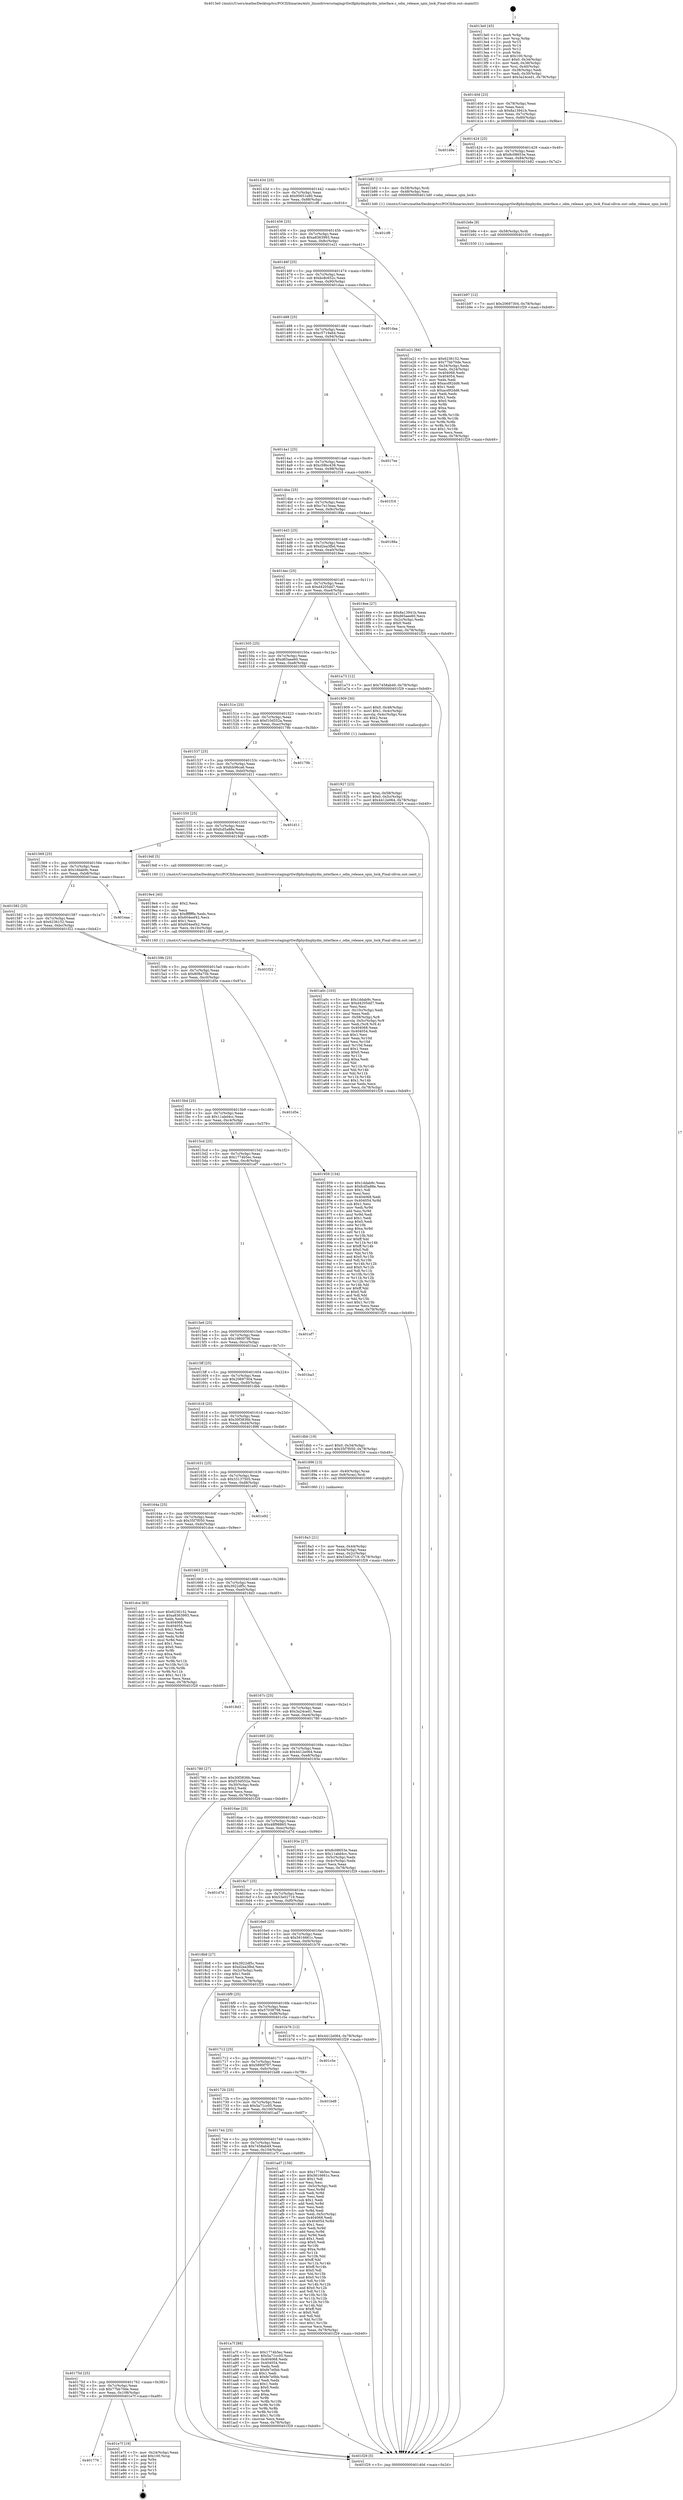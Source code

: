 digraph "0x4013e0" {
  label = "0x4013e0 (/mnt/c/Users/mathe/Desktop/tcc/POCII/binaries/extr_linuxdriversstagingrtlwifiphydmphydm_interface.c_odm_release_spin_lock_Final-ollvm.out::main(0))"
  labelloc = "t"
  node[shape=record]

  Entry [label="",width=0.3,height=0.3,shape=circle,fillcolor=black,style=filled]
  "0x40140d" [label="{
     0x40140d [23]\l
     | [instrs]\l
     &nbsp;&nbsp;0x40140d \<+3\>: mov -0x78(%rbp),%eax\l
     &nbsp;&nbsp;0x401410 \<+2\>: mov %eax,%ecx\l
     &nbsp;&nbsp;0x401412 \<+6\>: sub $0x8a13941b,%ecx\l
     &nbsp;&nbsp;0x401418 \<+3\>: mov %eax,-0x7c(%rbp)\l
     &nbsp;&nbsp;0x40141b \<+3\>: mov %ecx,-0x80(%rbp)\l
     &nbsp;&nbsp;0x40141e \<+6\>: je 0000000000401d9e \<main+0x9be\>\l
  }"]
  "0x401d9e" [label="{
     0x401d9e\l
  }", style=dashed]
  "0x401424" [label="{
     0x401424 [25]\l
     | [instrs]\l
     &nbsp;&nbsp;0x401424 \<+5\>: jmp 0000000000401429 \<main+0x49\>\l
     &nbsp;&nbsp;0x401429 \<+3\>: mov -0x7c(%rbp),%eax\l
     &nbsp;&nbsp;0x40142c \<+5\>: sub $0x8c08653e,%eax\l
     &nbsp;&nbsp;0x401431 \<+6\>: mov %eax,-0x84(%rbp)\l
     &nbsp;&nbsp;0x401437 \<+6\>: je 0000000000401b82 \<main+0x7a2\>\l
  }"]
  Exit [label="",width=0.3,height=0.3,shape=circle,fillcolor=black,style=filled,peripheries=2]
  "0x401b82" [label="{
     0x401b82 [12]\l
     | [instrs]\l
     &nbsp;&nbsp;0x401b82 \<+4\>: mov -0x58(%rbp),%rdi\l
     &nbsp;&nbsp;0x401b86 \<+3\>: mov -0x48(%rbp),%esi\l
     &nbsp;&nbsp;0x401b89 \<+5\>: call 00000000004013d0 \<odm_release_spin_lock\>\l
     | [calls]\l
     &nbsp;&nbsp;0x4013d0 \{1\} (/mnt/c/Users/mathe/Desktop/tcc/POCII/binaries/extr_linuxdriversstagingrtlwifiphydmphydm_interface.c_odm_release_spin_lock_Final-ollvm.out::odm_release_spin_lock)\l
  }"]
  "0x40143d" [label="{
     0x40143d [25]\l
     | [instrs]\l
     &nbsp;&nbsp;0x40143d \<+5\>: jmp 0000000000401442 \<main+0x62\>\l
     &nbsp;&nbsp;0x401442 \<+3\>: mov -0x7c(%rbp),%eax\l
     &nbsp;&nbsp;0x401445 \<+5\>: sub $0x95651e80,%eax\l
     &nbsp;&nbsp;0x40144a \<+6\>: mov %eax,-0x88(%rbp)\l
     &nbsp;&nbsp;0x401450 \<+6\>: je 0000000000401cf6 \<main+0x916\>\l
  }"]
  "0x401776" [label="{
     0x401776\l
  }", style=dashed]
  "0x401cf6" [label="{
     0x401cf6\l
  }", style=dashed]
  "0x401456" [label="{
     0x401456 [25]\l
     | [instrs]\l
     &nbsp;&nbsp;0x401456 \<+5\>: jmp 000000000040145b \<main+0x7b\>\l
     &nbsp;&nbsp;0x40145b \<+3\>: mov -0x7c(%rbp),%eax\l
     &nbsp;&nbsp;0x40145e \<+5\>: sub $0xa8363993,%eax\l
     &nbsp;&nbsp;0x401463 \<+6\>: mov %eax,-0x8c(%rbp)\l
     &nbsp;&nbsp;0x401469 \<+6\>: je 0000000000401e21 \<main+0xa41\>\l
  }"]
  "0x401e7f" [label="{
     0x401e7f [19]\l
     | [instrs]\l
     &nbsp;&nbsp;0x401e7f \<+3\>: mov -0x24(%rbp),%eax\l
     &nbsp;&nbsp;0x401e82 \<+7\>: add $0x100,%rsp\l
     &nbsp;&nbsp;0x401e89 \<+1\>: pop %rbx\l
     &nbsp;&nbsp;0x401e8a \<+2\>: pop %r12\l
     &nbsp;&nbsp;0x401e8c \<+2\>: pop %r14\l
     &nbsp;&nbsp;0x401e8e \<+2\>: pop %r15\l
     &nbsp;&nbsp;0x401e90 \<+1\>: pop %rbp\l
     &nbsp;&nbsp;0x401e91 \<+1\>: ret\l
  }"]
  "0x401e21" [label="{
     0x401e21 [94]\l
     | [instrs]\l
     &nbsp;&nbsp;0x401e21 \<+5\>: mov $0x6236152,%eax\l
     &nbsp;&nbsp;0x401e26 \<+5\>: mov $0x77bb70de,%ecx\l
     &nbsp;&nbsp;0x401e2b \<+3\>: mov -0x34(%rbp),%edx\l
     &nbsp;&nbsp;0x401e2e \<+3\>: mov %edx,-0x24(%rbp)\l
     &nbsp;&nbsp;0x401e31 \<+7\>: mov 0x404068,%edx\l
     &nbsp;&nbsp;0x401e38 \<+7\>: mov 0x404054,%esi\l
     &nbsp;&nbsp;0x401e3f \<+2\>: mov %edx,%edi\l
     &nbsp;&nbsp;0x401e41 \<+6\>: add $0xacd92dd6,%edi\l
     &nbsp;&nbsp;0x401e47 \<+3\>: sub $0x1,%edi\l
     &nbsp;&nbsp;0x401e4a \<+6\>: sub $0xacd92dd6,%edi\l
     &nbsp;&nbsp;0x401e50 \<+3\>: imul %edi,%edx\l
     &nbsp;&nbsp;0x401e53 \<+3\>: and $0x1,%edx\l
     &nbsp;&nbsp;0x401e56 \<+3\>: cmp $0x0,%edx\l
     &nbsp;&nbsp;0x401e59 \<+4\>: sete %r8b\l
     &nbsp;&nbsp;0x401e5d \<+3\>: cmp $0xa,%esi\l
     &nbsp;&nbsp;0x401e60 \<+4\>: setl %r9b\l
     &nbsp;&nbsp;0x401e64 \<+3\>: mov %r8b,%r10b\l
     &nbsp;&nbsp;0x401e67 \<+3\>: and %r9b,%r10b\l
     &nbsp;&nbsp;0x401e6a \<+3\>: xor %r9b,%r8b\l
     &nbsp;&nbsp;0x401e6d \<+3\>: or %r8b,%r10b\l
     &nbsp;&nbsp;0x401e70 \<+4\>: test $0x1,%r10b\l
     &nbsp;&nbsp;0x401e74 \<+3\>: cmovne %ecx,%eax\l
     &nbsp;&nbsp;0x401e77 \<+3\>: mov %eax,-0x78(%rbp)\l
     &nbsp;&nbsp;0x401e7a \<+5\>: jmp 0000000000401f29 \<main+0xb49\>\l
  }"]
  "0x40146f" [label="{
     0x40146f [25]\l
     | [instrs]\l
     &nbsp;&nbsp;0x40146f \<+5\>: jmp 0000000000401474 \<main+0x94\>\l
     &nbsp;&nbsp;0x401474 \<+3\>: mov -0x7c(%rbp),%eax\l
     &nbsp;&nbsp;0x401477 \<+5\>: sub $0xbc8c652c,%eax\l
     &nbsp;&nbsp;0x40147c \<+6\>: mov %eax,-0x90(%rbp)\l
     &nbsp;&nbsp;0x401482 \<+6\>: je 0000000000401daa \<main+0x9ca\>\l
  }"]
  "0x401b97" [label="{
     0x401b97 [12]\l
     | [instrs]\l
     &nbsp;&nbsp;0x401b97 \<+7\>: movl $0x20697304,-0x78(%rbp)\l
     &nbsp;&nbsp;0x401b9e \<+5\>: jmp 0000000000401f29 \<main+0xb49\>\l
  }"]
  "0x401daa" [label="{
     0x401daa\l
  }", style=dashed]
  "0x401488" [label="{
     0x401488 [25]\l
     | [instrs]\l
     &nbsp;&nbsp;0x401488 \<+5\>: jmp 000000000040148d \<main+0xad\>\l
     &nbsp;&nbsp;0x40148d \<+3\>: mov -0x7c(%rbp),%eax\l
     &nbsp;&nbsp;0x401490 \<+5\>: sub $0xc5719a64,%eax\l
     &nbsp;&nbsp;0x401495 \<+6\>: mov %eax,-0x94(%rbp)\l
     &nbsp;&nbsp;0x40149b \<+6\>: je 00000000004017ee \<main+0x40e\>\l
  }"]
  "0x401b8e" [label="{
     0x401b8e [9]\l
     | [instrs]\l
     &nbsp;&nbsp;0x401b8e \<+4\>: mov -0x58(%rbp),%rdi\l
     &nbsp;&nbsp;0x401b92 \<+5\>: call 0000000000401030 \<free@plt\>\l
     | [calls]\l
     &nbsp;&nbsp;0x401030 \{1\} (unknown)\l
  }"]
  "0x4017ee" [label="{
     0x4017ee\l
  }", style=dashed]
  "0x4014a1" [label="{
     0x4014a1 [25]\l
     | [instrs]\l
     &nbsp;&nbsp;0x4014a1 \<+5\>: jmp 00000000004014a6 \<main+0xc6\>\l
     &nbsp;&nbsp;0x4014a6 \<+3\>: mov -0x7c(%rbp),%eax\l
     &nbsp;&nbsp;0x4014a9 \<+5\>: sub $0xc58bc438,%eax\l
     &nbsp;&nbsp;0x4014ae \<+6\>: mov %eax,-0x98(%rbp)\l
     &nbsp;&nbsp;0x4014b4 \<+6\>: je 0000000000401f16 \<main+0xb36\>\l
  }"]
  "0x40175d" [label="{
     0x40175d [25]\l
     | [instrs]\l
     &nbsp;&nbsp;0x40175d \<+5\>: jmp 0000000000401762 \<main+0x382\>\l
     &nbsp;&nbsp;0x401762 \<+3\>: mov -0x7c(%rbp),%eax\l
     &nbsp;&nbsp;0x401765 \<+5\>: sub $0x77bb70de,%eax\l
     &nbsp;&nbsp;0x40176a \<+6\>: mov %eax,-0x108(%rbp)\l
     &nbsp;&nbsp;0x401770 \<+6\>: je 0000000000401e7f \<main+0xa9f\>\l
  }"]
  "0x401f16" [label="{
     0x401f16\l
  }", style=dashed]
  "0x4014ba" [label="{
     0x4014ba [25]\l
     | [instrs]\l
     &nbsp;&nbsp;0x4014ba \<+5\>: jmp 00000000004014bf \<main+0xdf\>\l
     &nbsp;&nbsp;0x4014bf \<+3\>: mov -0x7c(%rbp),%eax\l
     &nbsp;&nbsp;0x4014c2 \<+5\>: sub $0xc7e15eaa,%eax\l
     &nbsp;&nbsp;0x4014c7 \<+6\>: mov %eax,-0x9c(%rbp)\l
     &nbsp;&nbsp;0x4014cd \<+6\>: je 000000000040188a \<main+0x4aa\>\l
  }"]
  "0x401a7f" [label="{
     0x401a7f [88]\l
     | [instrs]\l
     &nbsp;&nbsp;0x401a7f \<+5\>: mov $0x1774b5ec,%eax\l
     &nbsp;&nbsp;0x401a84 \<+5\>: mov $0x5a71cc05,%ecx\l
     &nbsp;&nbsp;0x401a89 \<+7\>: mov 0x404068,%edx\l
     &nbsp;&nbsp;0x401a90 \<+7\>: mov 0x404054,%esi\l
     &nbsp;&nbsp;0x401a97 \<+2\>: mov %edx,%edi\l
     &nbsp;&nbsp;0x401a99 \<+6\>: add $0xfe7e0bb,%edi\l
     &nbsp;&nbsp;0x401a9f \<+3\>: sub $0x1,%edi\l
     &nbsp;&nbsp;0x401aa2 \<+6\>: sub $0xfe7e0bb,%edi\l
     &nbsp;&nbsp;0x401aa8 \<+3\>: imul %edi,%edx\l
     &nbsp;&nbsp;0x401aab \<+3\>: and $0x1,%edx\l
     &nbsp;&nbsp;0x401aae \<+3\>: cmp $0x0,%edx\l
     &nbsp;&nbsp;0x401ab1 \<+4\>: sete %r8b\l
     &nbsp;&nbsp;0x401ab5 \<+3\>: cmp $0xa,%esi\l
     &nbsp;&nbsp;0x401ab8 \<+4\>: setl %r9b\l
     &nbsp;&nbsp;0x401abc \<+3\>: mov %r8b,%r10b\l
     &nbsp;&nbsp;0x401abf \<+3\>: and %r9b,%r10b\l
     &nbsp;&nbsp;0x401ac2 \<+3\>: xor %r9b,%r8b\l
     &nbsp;&nbsp;0x401ac5 \<+3\>: or %r8b,%r10b\l
     &nbsp;&nbsp;0x401ac8 \<+4\>: test $0x1,%r10b\l
     &nbsp;&nbsp;0x401acc \<+3\>: cmovne %ecx,%eax\l
     &nbsp;&nbsp;0x401acf \<+3\>: mov %eax,-0x78(%rbp)\l
     &nbsp;&nbsp;0x401ad2 \<+5\>: jmp 0000000000401f29 \<main+0xb49\>\l
  }"]
  "0x40188a" [label="{
     0x40188a\l
  }", style=dashed]
  "0x4014d3" [label="{
     0x4014d3 [25]\l
     | [instrs]\l
     &nbsp;&nbsp;0x4014d3 \<+5\>: jmp 00000000004014d8 \<main+0xf8\>\l
     &nbsp;&nbsp;0x4014d8 \<+3\>: mov -0x7c(%rbp),%eax\l
     &nbsp;&nbsp;0x4014db \<+5\>: sub $0xd2ea3fbd,%eax\l
     &nbsp;&nbsp;0x4014e0 \<+6\>: mov %eax,-0xa0(%rbp)\l
     &nbsp;&nbsp;0x4014e6 \<+6\>: je 00000000004018ee \<main+0x50e\>\l
  }"]
  "0x401744" [label="{
     0x401744 [25]\l
     | [instrs]\l
     &nbsp;&nbsp;0x401744 \<+5\>: jmp 0000000000401749 \<main+0x369\>\l
     &nbsp;&nbsp;0x401749 \<+3\>: mov -0x7c(%rbp),%eax\l
     &nbsp;&nbsp;0x40174c \<+5\>: sub $0x7458ab49,%eax\l
     &nbsp;&nbsp;0x401751 \<+6\>: mov %eax,-0x104(%rbp)\l
     &nbsp;&nbsp;0x401757 \<+6\>: je 0000000000401a7f \<main+0x69f\>\l
  }"]
  "0x4018ee" [label="{
     0x4018ee [27]\l
     | [instrs]\l
     &nbsp;&nbsp;0x4018ee \<+5\>: mov $0x8a13941b,%eax\l
     &nbsp;&nbsp;0x4018f3 \<+5\>: mov $0xd65aee60,%ecx\l
     &nbsp;&nbsp;0x4018f8 \<+3\>: mov -0x2c(%rbp),%edx\l
     &nbsp;&nbsp;0x4018fb \<+3\>: cmp $0x0,%edx\l
     &nbsp;&nbsp;0x4018fe \<+3\>: cmove %ecx,%eax\l
     &nbsp;&nbsp;0x401901 \<+3\>: mov %eax,-0x78(%rbp)\l
     &nbsp;&nbsp;0x401904 \<+5\>: jmp 0000000000401f29 \<main+0xb49\>\l
  }"]
  "0x4014ec" [label="{
     0x4014ec [25]\l
     | [instrs]\l
     &nbsp;&nbsp;0x4014ec \<+5\>: jmp 00000000004014f1 \<main+0x111\>\l
     &nbsp;&nbsp;0x4014f1 \<+3\>: mov -0x7c(%rbp),%eax\l
     &nbsp;&nbsp;0x4014f4 \<+5\>: sub $0xd4205dd7,%eax\l
     &nbsp;&nbsp;0x4014f9 \<+6\>: mov %eax,-0xa4(%rbp)\l
     &nbsp;&nbsp;0x4014ff \<+6\>: je 0000000000401a73 \<main+0x693\>\l
  }"]
  "0x401ad7" [label="{
     0x401ad7 [159]\l
     | [instrs]\l
     &nbsp;&nbsp;0x401ad7 \<+5\>: mov $0x1774b5ec,%eax\l
     &nbsp;&nbsp;0x401adc \<+5\>: mov $0x5616661c,%ecx\l
     &nbsp;&nbsp;0x401ae1 \<+2\>: mov $0x1,%dl\l
     &nbsp;&nbsp;0x401ae3 \<+2\>: xor %esi,%esi\l
     &nbsp;&nbsp;0x401ae5 \<+3\>: mov -0x5c(%rbp),%edi\l
     &nbsp;&nbsp;0x401ae8 \<+3\>: mov %esi,%r8d\l
     &nbsp;&nbsp;0x401aeb \<+3\>: sub %edi,%r8d\l
     &nbsp;&nbsp;0x401aee \<+2\>: mov %esi,%edi\l
     &nbsp;&nbsp;0x401af0 \<+3\>: sub $0x1,%edi\l
     &nbsp;&nbsp;0x401af3 \<+3\>: add %edi,%r8d\l
     &nbsp;&nbsp;0x401af6 \<+2\>: mov %esi,%edi\l
     &nbsp;&nbsp;0x401af8 \<+3\>: sub %r8d,%edi\l
     &nbsp;&nbsp;0x401afb \<+3\>: mov %edi,-0x5c(%rbp)\l
     &nbsp;&nbsp;0x401afe \<+7\>: mov 0x404068,%edi\l
     &nbsp;&nbsp;0x401b05 \<+8\>: mov 0x404054,%r8d\l
     &nbsp;&nbsp;0x401b0d \<+3\>: sub $0x1,%esi\l
     &nbsp;&nbsp;0x401b10 \<+3\>: mov %edi,%r9d\l
     &nbsp;&nbsp;0x401b13 \<+3\>: add %esi,%r9d\l
     &nbsp;&nbsp;0x401b16 \<+4\>: imul %r9d,%edi\l
     &nbsp;&nbsp;0x401b1a \<+3\>: and $0x1,%edi\l
     &nbsp;&nbsp;0x401b1d \<+3\>: cmp $0x0,%edi\l
     &nbsp;&nbsp;0x401b20 \<+4\>: sete %r10b\l
     &nbsp;&nbsp;0x401b24 \<+4\>: cmp $0xa,%r8d\l
     &nbsp;&nbsp;0x401b28 \<+4\>: setl %r11b\l
     &nbsp;&nbsp;0x401b2c \<+3\>: mov %r10b,%bl\l
     &nbsp;&nbsp;0x401b2f \<+3\>: xor $0xff,%bl\l
     &nbsp;&nbsp;0x401b32 \<+3\>: mov %r11b,%r14b\l
     &nbsp;&nbsp;0x401b35 \<+4\>: xor $0xff,%r14b\l
     &nbsp;&nbsp;0x401b39 \<+3\>: xor $0x0,%dl\l
     &nbsp;&nbsp;0x401b3c \<+3\>: mov %bl,%r15b\l
     &nbsp;&nbsp;0x401b3f \<+4\>: and $0x0,%r15b\l
     &nbsp;&nbsp;0x401b43 \<+3\>: and %dl,%r10b\l
     &nbsp;&nbsp;0x401b46 \<+3\>: mov %r14b,%r12b\l
     &nbsp;&nbsp;0x401b49 \<+4\>: and $0x0,%r12b\l
     &nbsp;&nbsp;0x401b4d \<+3\>: and %dl,%r11b\l
     &nbsp;&nbsp;0x401b50 \<+3\>: or %r10b,%r15b\l
     &nbsp;&nbsp;0x401b53 \<+3\>: or %r11b,%r12b\l
     &nbsp;&nbsp;0x401b56 \<+3\>: xor %r12b,%r15b\l
     &nbsp;&nbsp;0x401b59 \<+3\>: or %r14b,%bl\l
     &nbsp;&nbsp;0x401b5c \<+3\>: xor $0xff,%bl\l
     &nbsp;&nbsp;0x401b5f \<+3\>: or $0x0,%dl\l
     &nbsp;&nbsp;0x401b62 \<+2\>: and %dl,%bl\l
     &nbsp;&nbsp;0x401b64 \<+3\>: or %bl,%r15b\l
     &nbsp;&nbsp;0x401b67 \<+4\>: test $0x1,%r15b\l
     &nbsp;&nbsp;0x401b6b \<+3\>: cmovne %ecx,%eax\l
     &nbsp;&nbsp;0x401b6e \<+3\>: mov %eax,-0x78(%rbp)\l
     &nbsp;&nbsp;0x401b71 \<+5\>: jmp 0000000000401f29 \<main+0xb49\>\l
  }"]
  "0x401a73" [label="{
     0x401a73 [12]\l
     | [instrs]\l
     &nbsp;&nbsp;0x401a73 \<+7\>: movl $0x7458ab49,-0x78(%rbp)\l
     &nbsp;&nbsp;0x401a7a \<+5\>: jmp 0000000000401f29 \<main+0xb49\>\l
  }"]
  "0x401505" [label="{
     0x401505 [25]\l
     | [instrs]\l
     &nbsp;&nbsp;0x401505 \<+5\>: jmp 000000000040150a \<main+0x12a\>\l
     &nbsp;&nbsp;0x40150a \<+3\>: mov -0x7c(%rbp),%eax\l
     &nbsp;&nbsp;0x40150d \<+5\>: sub $0xd65aee60,%eax\l
     &nbsp;&nbsp;0x401512 \<+6\>: mov %eax,-0xa8(%rbp)\l
     &nbsp;&nbsp;0x401518 \<+6\>: je 0000000000401909 \<main+0x529\>\l
  }"]
  "0x40172b" [label="{
     0x40172b [25]\l
     | [instrs]\l
     &nbsp;&nbsp;0x40172b \<+5\>: jmp 0000000000401730 \<main+0x350\>\l
     &nbsp;&nbsp;0x401730 \<+3\>: mov -0x7c(%rbp),%eax\l
     &nbsp;&nbsp;0x401733 \<+5\>: sub $0x5a71cc05,%eax\l
     &nbsp;&nbsp;0x401738 \<+6\>: mov %eax,-0x100(%rbp)\l
     &nbsp;&nbsp;0x40173e \<+6\>: je 0000000000401ad7 \<main+0x6f7\>\l
  }"]
  "0x401909" [label="{
     0x401909 [30]\l
     | [instrs]\l
     &nbsp;&nbsp;0x401909 \<+7\>: movl $0x0,-0x48(%rbp)\l
     &nbsp;&nbsp;0x401910 \<+7\>: movl $0x1,-0x4c(%rbp)\l
     &nbsp;&nbsp;0x401917 \<+4\>: movslq -0x4c(%rbp),%rax\l
     &nbsp;&nbsp;0x40191b \<+4\>: shl $0x2,%rax\l
     &nbsp;&nbsp;0x40191f \<+3\>: mov %rax,%rdi\l
     &nbsp;&nbsp;0x401922 \<+5\>: call 0000000000401050 \<malloc@plt\>\l
     | [calls]\l
     &nbsp;&nbsp;0x401050 \{1\} (unknown)\l
  }"]
  "0x40151e" [label="{
     0x40151e [25]\l
     | [instrs]\l
     &nbsp;&nbsp;0x40151e \<+5\>: jmp 0000000000401523 \<main+0x143\>\l
     &nbsp;&nbsp;0x401523 \<+3\>: mov -0x7c(%rbp),%eax\l
     &nbsp;&nbsp;0x401526 \<+5\>: sub $0xf10d552a,%eax\l
     &nbsp;&nbsp;0x40152b \<+6\>: mov %eax,-0xac(%rbp)\l
     &nbsp;&nbsp;0x401531 \<+6\>: je 000000000040179b \<main+0x3bb\>\l
  }"]
  "0x401bd8" [label="{
     0x401bd8\l
  }", style=dashed]
  "0x40179b" [label="{
     0x40179b\l
  }", style=dashed]
  "0x401537" [label="{
     0x401537 [25]\l
     | [instrs]\l
     &nbsp;&nbsp;0x401537 \<+5\>: jmp 000000000040153c \<main+0x15c\>\l
     &nbsp;&nbsp;0x40153c \<+3\>: mov -0x7c(%rbp),%eax\l
     &nbsp;&nbsp;0x40153f \<+5\>: sub $0xfcb96ca6,%eax\l
     &nbsp;&nbsp;0x401544 \<+6\>: mov %eax,-0xb0(%rbp)\l
     &nbsp;&nbsp;0x40154a \<+6\>: je 0000000000401d11 \<main+0x931\>\l
  }"]
  "0x401712" [label="{
     0x401712 [25]\l
     | [instrs]\l
     &nbsp;&nbsp;0x401712 \<+5\>: jmp 0000000000401717 \<main+0x337\>\l
     &nbsp;&nbsp;0x401717 \<+3\>: mov -0x7c(%rbp),%eax\l
     &nbsp;&nbsp;0x40171a \<+5\>: sub $0x5890f797,%eax\l
     &nbsp;&nbsp;0x40171f \<+6\>: mov %eax,-0xfc(%rbp)\l
     &nbsp;&nbsp;0x401725 \<+6\>: je 0000000000401bd8 \<main+0x7f8\>\l
  }"]
  "0x401d11" [label="{
     0x401d11\l
  }", style=dashed]
  "0x401550" [label="{
     0x401550 [25]\l
     | [instrs]\l
     &nbsp;&nbsp;0x401550 \<+5\>: jmp 0000000000401555 \<main+0x175\>\l
     &nbsp;&nbsp;0x401555 \<+3\>: mov -0x7c(%rbp),%eax\l
     &nbsp;&nbsp;0x401558 \<+5\>: sub $0xfcd5a88e,%eax\l
     &nbsp;&nbsp;0x40155d \<+6\>: mov %eax,-0xb4(%rbp)\l
     &nbsp;&nbsp;0x401563 \<+6\>: je 00000000004019df \<main+0x5ff\>\l
  }"]
  "0x401c5e" [label="{
     0x401c5e\l
  }", style=dashed]
  "0x4019df" [label="{
     0x4019df [5]\l
     | [instrs]\l
     &nbsp;&nbsp;0x4019df \<+5\>: call 0000000000401160 \<next_i\>\l
     | [calls]\l
     &nbsp;&nbsp;0x401160 \{1\} (/mnt/c/Users/mathe/Desktop/tcc/POCII/binaries/extr_linuxdriversstagingrtlwifiphydmphydm_interface.c_odm_release_spin_lock_Final-ollvm.out::next_i)\l
  }"]
  "0x401569" [label="{
     0x401569 [25]\l
     | [instrs]\l
     &nbsp;&nbsp;0x401569 \<+5\>: jmp 000000000040156e \<main+0x18e\>\l
     &nbsp;&nbsp;0x40156e \<+3\>: mov -0x7c(%rbp),%eax\l
     &nbsp;&nbsp;0x401571 \<+5\>: sub $0x1ddab9c,%eax\l
     &nbsp;&nbsp;0x401576 \<+6\>: mov %eax,-0xb8(%rbp)\l
     &nbsp;&nbsp;0x40157c \<+6\>: je 0000000000401eaa \<main+0xaca\>\l
  }"]
  "0x4016f9" [label="{
     0x4016f9 [25]\l
     | [instrs]\l
     &nbsp;&nbsp;0x4016f9 \<+5\>: jmp 00000000004016fe \<main+0x31e\>\l
     &nbsp;&nbsp;0x4016fe \<+3\>: mov -0x7c(%rbp),%eax\l
     &nbsp;&nbsp;0x401701 \<+5\>: sub $0x57038798,%eax\l
     &nbsp;&nbsp;0x401706 \<+6\>: mov %eax,-0xf8(%rbp)\l
     &nbsp;&nbsp;0x40170c \<+6\>: je 0000000000401c5e \<main+0x87e\>\l
  }"]
  "0x401eaa" [label="{
     0x401eaa\l
  }", style=dashed]
  "0x401582" [label="{
     0x401582 [25]\l
     | [instrs]\l
     &nbsp;&nbsp;0x401582 \<+5\>: jmp 0000000000401587 \<main+0x1a7\>\l
     &nbsp;&nbsp;0x401587 \<+3\>: mov -0x7c(%rbp),%eax\l
     &nbsp;&nbsp;0x40158a \<+5\>: sub $0x6236152,%eax\l
     &nbsp;&nbsp;0x40158f \<+6\>: mov %eax,-0xbc(%rbp)\l
     &nbsp;&nbsp;0x401595 \<+6\>: je 0000000000401f22 \<main+0xb42\>\l
  }"]
  "0x401b76" [label="{
     0x401b76 [12]\l
     | [instrs]\l
     &nbsp;&nbsp;0x401b76 \<+7\>: movl $0x4412e064,-0x78(%rbp)\l
     &nbsp;&nbsp;0x401b7d \<+5\>: jmp 0000000000401f29 \<main+0xb49\>\l
  }"]
  "0x401f22" [label="{
     0x401f22\l
  }", style=dashed]
  "0x40159b" [label="{
     0x40159b [25]\l
     | [instrs]\l
     &nbsp;&nbsp;0x40159b \<+5\>: jmp 00000000004015a0 \<main+0x1c0\>\l
     &nbsp;&nbsp;0x4015a0 \<+3\>: mov -0x7c(%rbp),%eax\l
     &nbsp;&nbsp;0x4015a3 \<+5\>: sub $0x808a75b,%eax\l
     &nbsp;&nbsp;0x4015a8 \<+6\>: mov %eax,-0xc0(%rbp)\l
     &nbsp;&nbsp;0x4015ae \<+6\>: je 0000000000401d5e \<main+0x97e\>\l
  }"]
  "0x401a0c" [label="{
     0x401a0c [103]\l
     | [instrs]\l
     &nbsp;&nbsp;0x401a0c \<+5\>: mov $0x1ddab9c,%ecx\l
     &nbsp;&nbsp;0x401a11 \<+5\>: mov $0xd4205dd7,%edx\l
     &nbsp;&nbsp;0x401a16 \<+2\>: xor %esi,%esi\l
     &nbsp;&nbsp;0x401a18 \<+6\>: mov -0x10c(%rbp),%edi\l
     &nbsp;&nbsp;0x401a1e \<+3\>: imul %eax,%edi\l
     &nbsp;&nbsp;0x401a21 \<+4\>: mov -0x58(%rbp),%r8\l
     &nbsp;&nbsp;0x401a25 \<+4\>: movslq -0x5c(%rbp),%r9\l
     &nbsp;&nbsp;0x401a29 \<+4\>: mov %edi,(%r8,%r9,4)\l
     &nbsp;&nbsp;0x401a2d \<+7\>: mov 0x404068,%eax\l
     &nbsp;&nbsp;0x401a34 \<+7\>: mov 0x404054,%edi\l
     &nbsp;&nbsp;0x401a3b \<+3\>: sub $0x1,%esi\l
     &nbsp;&nbsp;0x401a3e \<+3\>: mov %eax,%r10d\l
     &nbsp;&nbsp;0x401a41 \<+3\>: add %esi,%r10d\l
     &nbsp;&nbsp;0x401a44 \<+4\>: imul %r10d,%eax\l
     &nbsp;&nbsp;0x401a48 \<+3\>: and $0x1,%eax\l
     &nbsp;&nbsp;0x401a4b \<+3\>: cmp $0x0,%eax\l
     &nbsp;&nbsp;0x401a4e \<+4\>: sete %r11b\l
     &nbsp;&nbsp;0x401a52 \<+3\>: cmp $0xa,%edi\l
     &nbsp;&nbsp;0x401a55 \<+3\>: setl %bl\l
     &nbsp;&nbsp;0x401a58 \<+3\>: mov %r11b,%r14b\l
     &nbsp;&nbsp;0x401a5b \<+3\>: and %bl,%r14b\l
     &nbsp;&nbsp;0x401a5e \<+3\>: xor %bl,%r11b\l
     &nbsp;&nbsp;0x401a61 \<+3\>: or %r11b,%r14b\l
     &nbsp;&nbsp;0x401a64 \<+4\>: test $0x1,%r14b\l
     &nbsp;&nbsp;0x401a68 \<+3\>: cmovne %edx,%ecx\l
     &nbsp;&nbsp;0x401a6b \<+3\>: mov %ecx,-0x78(%rbp)\l
     &nbsp;&nbsp;0x401a6e \<+5\>: jmp 0000000000401f29 \<main+0xb49\>\l
  }"]
  "0x401d5e" [label="{
     0x401d5e\l
  }", style=dashed]
  "0x4015b4" [label="{
     0x4015b4 [25]\l
     | [instrs]\l
     &nbsp;&nbsp;0x4015b4 \<+5\>: jmp 00000000004015b9 \<main+0x1d9\>\l
     &nbsp;&nbsp;0x4015b9 \<+3\>: mov -0x7c(%rbp),%eax\l
     &nbsp;&nbsp;0x4015bc \<+5\>: sub $0x11abd4cc,%eax\l
     &nbsp;&nbsp;0x4015c1 \<+6\>: mov %eax,-0xc4(%rbp)\l
     &nbsp;&nbsp;0x4015c7 \<+6\>: je 0000000000401959 \<main+0x579\>\l
  }"]
  "0x4019e4" [label="{
     0x4019e4 [40]\l
     | [instrs]\l
     &nbsp;&nbsp;0x4019e4 \<+5\>: mov $0x2,%ecx\l
     &nbsp;&nbsp;0x4019e9 \<+1\>: cltd\l
     &nbsp;&nbsp;0x4019ea \<+2\>: idiv %ecx\l
     &nbsp;&nbsp;0x4019ec \<+6\>: imul $0xfffffffe,%edx,%ecx\l
     &nbsp;&nbsp;0x4019f2 \<+6\>: sub $0x604eef42,%ecx\l
     &nbsp;&nbsp;0x4019f8 \<+3\>: add $0x1,%ecx\l
     &nbsp;&nbsp;0x4019fb \<+6\>: add $0x604eef42,%ecx\l
     &nbsp;&nbsp;0x401a01 \<+6\>: mov %ecx,-0x10c(%rbp)\l
     &nbsp;&nbsp;0x401a07 \<+5\>: call 0000000000401160 \<next_i\>\l
     | [calls]\l
     &nbsp;&nbsp;0x401160 \{1\} (/mnt/c/Users/mathe/Desktop/tcc/POCII/binaries/extr_linuxdriversstagingrtlwifiphydmphydm_interface.c_odm_release_spin_lock_Final-ollvm.out::next_i)\l
  }"]
  "0x401959" [label="{
     0x401959 [134]\l
     | [instrs]\l
     &nbsp;&nbsp;0x401959 \<+5\>: mov $0x1ddab9c,%eax\l
     &nbsp;&nbsp;0x40195e \<+5\>: mov $0xfcd5a88e,%ecx\l
     &nbsp;&nbsp;0x401963 \<+2\>: mov $0x1,%dl\l
     &nbsp;&nbsp;0x401965 \<+2\>: xor %esi,%esi\l
     &nbsp;&nbsp;0x401967 \<+7\>: mov 0x404068,%edi\l
     &nbsp;&nbsp;0x40196e \<+8\>: mov 0x404054,%r8d\l
     &nbsp;&nbsp;0x401976 \<+3\>: sub $0x1,%esi\l
     &nbsp;&nbsp;0x401979 \<+3\>: mov %edi,%r9d\l
     &nbsp;&nbsp;0x40197c \<+3\>: add %esi,%r9d\l
     &nbsp;&nbsp;0x40197f \<+4\>: imul %r9d,%edi\l
     &nbsp;&nbsp;0x401983 \<+3\>: and $0x1,%edi\l
     &nbsp;&nbsp;0x401986 \<+3\>: cmp $0x0,%edi\l
     &nbsp;&nbsp;0x401989 \<+4\>: sete %r10b\l
     &nbsp;&nbsp;0x40198d \<+4\>: cmp $0xa,%r8d\l
     &nbsp;&nbsp;0x401991 \<+4\>: setl %r11b\l
     &nbsp;&nbsp;0x401995 \<+3\>: mov %r10b,%bl\l
     &nbsp;&nbsp;0x401998 \<+3\>: xor $0xff,%bl\l
     &nbsp;&nbsp;0x40199b \<+3\>: mov %r11b,%r14b\l
     &nbsp;&nbsp;0x40199e \<+4\>: xor $0xff,%r14b\l
     &nbsp;&nbsp;0x4019a2 \<+3\>: xor $0x0,%dl\l
     &nbsp;&nbsp;0x4019a5 \<+3\>: mov %bl,%r15b\l
     &nbsp;&nbsp;0x4019a8 \<+4\>: and $0x0,%r15b\l
     &nbsp;&nbsp;0x4019ac \<+3\>: and %dl,%r10b\l
     &nbsp;&nbsp;0x4019af \<+3\>: mov %r14b,%r12b\l
     &nbsp;&nbsp;0x4019b2 \<+4\>: and $0x0,%r12b\l
     &nbsp;&nbsp;0x4019b6 \<+3\>: and %dl,%r11b\l
     &nbsp;&nbsp;0x4019b9 \<+3\>: or %r10b,%r15b\l
     &nbsp;&nbsp;0x4019bc \<+3\>: or %r11b,%r12b\l
     &nbsp;&nbsp;0x4019bf \<+3\>: xor %r12b,%r15b\l
     &nbsp;&nbsp;0x4019c2 \<+3\>: or %r14b,%bl\l
     &nbsp;&nbsp;0x4019c5 \<+3\>: xor $0xff,%bl\l
     &nbsp;&nbsp;0x4019c8 \<+3\>: or $0x0,%dl\l
     &nbsp;&nbsp;0x4019cb \<+2\>: and %dl,%bl\l
     &nbsp;&nbsp;0x4019cd \<+3\>: or %bl,%r15b\l
     &nbsp;&nbsp;0x4019d0 \<+4\>: test $0x1,%r15b\l
     &nbsp;&nbsp;0x4019d4 \<+3\>: cmovne %ecx,%eax\l
     &nbsp;&nbsp;0x4019d7 \<+3\>: mov %eax,-0x78(%rbp)\l
     &nbsp;&nbsp;0x4019da \<+5\>: jmp 0000000000401f29 \<main+0xb49\>\l
  }"]
  "0x4015cd" [label="{
     0x4015cd [25]\l
     | [instrs]\l
     &nbsp;&nbsp;0x4015cd \<+5\>: jmp 00000000004015d2 \<main+0x1f2\>\l
     &nbsp;&nbsp;0x4015d2 \<+3\>: mov -0x7c(%rbp),%eax\l
     &nbsp;&nbsp;0x4015d5 \<+5\>: sub $0x1774b5ec,%eax\l
     &nbsp;&nbsp;0x4015da \<+6\>: mov %eax,-0xc8(%rbp)\l
     &nbsp;&nbsp;0x4015e0 \<+6\>: je 0000000000401ef7 \<main+0xb17\>\l
  }"]
  "0x401927" [label="{
     0x401927 [23]\l
     | [instrs]\l
     &nbsp;&nbsp;0x401927 \<+4\>: mov %rax,-0x58(%rbp)\l
     &nbsp;&nbsp;0x40192b \<+7\>: movl $0x0,-0x5c(%rbp)\l
     &nbsp;&nbsp;0x401932 \<+7\>: movl $0x4412e064,-0x78(%rbp)\l
     &nbsp;&nbsp;0x401939 \<+5\>: jmp 0000000000401f29 \<main+0xb49\>\l
  }"]
  "0x401ef7" [label="{
     0x401ef7\l
  }", style=dashed]
  "0x4015e6" [label="{
     0x4015e6 [25]\l
     | [instrs]\l
     &nbsp;&nbsp;0x4015e6 \<+5\>: jmp 00000000004015eb \<main+0x20b\>\l
     &nbsp;&nbsp;0x4015eb \<+3\>: mov -0x7c(%rbp),%eax\l
     &nbsp;&nbsp;0x4015ee \<+5\>: sub $0x1980078f,%eax\l
     &nbsp;&nbsp;0x4015f3 \<+6\>: mov %eax,-0xcc(%rbp)\l
     &nbsp;&nbsp;0x4015f9 \<+6\>: je 0000000000401ba3 \<main+0x7c3\>\l
  }"]
  "0x4016e0" [label="{
     0x4016e0 [25]\l
     | [instrs]\l
     &nbsp;&nbsp;0x4016e0 \<+5\>: jmp 00000000004016e5 \<main+0x305\>\l
     &nbsp;&nbsp;0x4016e5 \<+3\>: mov -0x7c(%rbp),%eax\l
     &nbsp;&nbsp;0x4016e8 \<+5\>: sub $0x5616661c,%eax\l
     &nbsp;&nbsp;0x4016ed \<+6\>: mov %eax,-0xf4(%rbp)\l
     &nbsp;&nbsp;0x4016f3 \<+6\>: je 0000000000401b76 \<main+0x796\>\l
  }"]
  "0x401ba3" [label="{
     0x401ba3\l
  }", style=dashed]
  "0x4015ff" [label="{
     0x4015ff [25]\l
     | [instrs]\l
     &nbsp;&nbsp;0x4015ff \<+5\>: jmp 0000000000401604 \<main+0x224\>\l
     &nbsp;&nbsp;0x401604 \<+3\>: mov -0x7c(%rbp),%eax\l
     &nbsp;&nbsp;0x401607 \<+5\>: sub $0x20697304,%eax\l
     &nbsp;&nbsp;0x40160c \<+6\>: mov %eax,-0xd0(%rbp)\l
     &nbsp;&nbsp;0x401612 \<+6\>: je 0000000000401dbb \<main+0x9db\>\l
  }"]
  "0x4018b8" [label="{
     0x4018b8 [27]\l
     | [instrs]\l
     &nbsp;&nbsp;0x4018b8 \<+5\>: mov $0x3922df5c,%eax\l
     &nbsp;&nbsp;0x4018bd \<+5\>: mov $0xd2ea3fbd,%ecx\l
     &nbsp;&nbsp;0x4018c2 \<+3\>: mov -0x2c(%rbp),%edx\l
     &nbsp;&nbsp;0x4018c5 \<+3\>: cmp $0x1,%edx\l
     &nbsp;&nbsp;0x4018c8 \<+3\>: cmovl %ecx,%eax\l
     &nbsp;&nbsp;0x4018cb \<+3\>: mov %eax,-0x78(%rbp)\l
     &nbsp;&nbsp;0x4018ce \<+5\>: jmp 0000000000401f29 \<main+0xb49\>\l
  }"]
  "0x401dbb" [label="{
     0x401dbb [19]\l
     | [instrs]\l
     &nbsp;&nbsp;0x401dbb \<+7\>: movl $0x0,-0x34(%rbp)\l
     &nbsp;&nbsp;0x401dc2 \<+7\>: movl $0x35f7f050,-0x78(%rbp)\l
     &nbsp;&nbsp;0x401dc9 \<+5\>: jmp 0000000000401f29 \<main+0xb49\>\l
  }"]
  "0x401618" [label="{
     0x401618 [25]\l
     | [instrs]\l
     &nbsp;&nbsp;0x401618 \<+5\>: jmp 000000000040161d \<main+0x23d\>\l
     &nbsp;&nbsp;0x40161d \<+3\>: mov -0x7c(%rbp),%eax\l
     &nbsp;&nbsp;0x401620 \<+5\>: sub $0x30f3836b,%eax\l
     &nbsp;&nbsp;0x401625 \<+6\>: mov %eax,-0xd4(%rbp)\l
     &nbsp;&nbsp;0x40162b \<+6\>: je 0000000000401896 \<main+0x4b6\>\l
  }"]
  "0x4016c7" [label="{
     0x4016c7 [25]\l
     | [instrs]\l
     &nbsp;&nbsp;0x4016c7 \<+5\>: jmp 00000000004016cc \<main+0x2ec\>\l
     &nbsp;&nbsp;0x4016cc \<+3\>: mov -0x7c(%rbp),%eax\l
     &nbsp;&nbsp;0x4016cf \<+5\>: sub $0x53e02719,%eax\l
     &nbsp;&nbsp;0x4016d4 \<+6\>: mov %eax,-0xf0(%rbp)\l
     &nbsp;&nbsp;0x4016da \<+6\>: je 00000000004018b8 \<main+0x4d8\>\l
  }"]
  "0x401896" [label="{
     0x401896 [13]\l
     | [instrs]\l
     &nbsp;&nbsp;0x401896 \<+4\>: mov -0x40(%rbp),%rax\l
     &nbsp;&nbsp;0x40189a \<+4\>: mov 0x8(%rax),%rdi\l
     &nbsp;&nbsp;0x40189e \<+5\>: call 0000000000401060 \<atoi@plt\>\l
     | [calls]\l
     &nbsp;&nbsp;0x401060 \{1\} (unknown)\l
  }"]
  "0x401631" [label="{
     0x401631 [25]\l
     | [instrs]\l
     &nbsp;&nbsp;0x401631 \<+5\>: jmp 0000000000401636 \<main+0x256\>\l
     &nbsp;&nbsp;0x401636 \<+3\>: mov -0x7c(%rbp),%eax\l
     &nbsp;&nbsp;0x401639 \<+5\>: sub $0x33137505,%eax\l
     &nbsp;&nbsp;0x40163e \<+6\>: mov %eax,-0xd8(%rbp)\l
     &nbsp;&nbsp;0x401644 \<+6\>: je 0000000000401e92 \<main+0xab2\>\l
  }"]
  "0x401d7d" [label="{
     0x401d7d\l
  }", style=dashed]
  "0x401e92" [label="{
     0x401e92\l
  }", style=dashed]
  "0x40164a" [label="{
     0x40164a [25]\l
     | [instrs]\l
     &nbsp;&nbsp;0x40164a \<+5\>: jmp 000000000040164f \<main+0x26f\>\l
     &nbsp;&nbsp;0x40164f \<+3\>: mov -0x7c(%rbp),%eax\l
     &nbsp;&nbsp;0x401652 \<+5\>: sub $0x35f7f050,%eax\l
     &nbsp;&nbsp;0x401657 \<+6\>: mov %eax,-0xdc(%rbp)\l
     &nbsp;&nbsp;0x40165d \<+6\>: je 0000000000401dce \<main+0x9ee\>\l
  }"]
  "0x4016ae" [label="{
     0x4016ae [25]\l
     | [instrs]\l
     &nbsp;&nbsp;0x4016ae \<+5\>: jmp 00000000004016b3 \<main+0x2d3\>\l
     &nbsp;&nbsp;0x4016b3 \<+3\>: mov -0x7c(%rbp),%eax\l
     &nbsp;&nbsp;0x4016b6 \<+5\>: sub $0x48f98865,%eax\l
     &nbsp;&nbsp;0x4016bb \<+6\>: mov %eax,-0xec(%rbp)\l
     &nbsp;&nbsp;0x4016c1 \<+6\>: je 0000000000401d7d \<main+0x99d\>\l
  }"]
  "0x401dce" [label="{
     0x401dce [83]\l
     | [instrs]\l
     &nbsp;&nbsp;0x401dce \<+5\>: mov $0x6236152,%eax\l
     &nbsp;&nbsp;0x401dd3 \<+5\>: mov $0xa8363993,%ecx\l
     &nbsp;&nbsp;0x401dd8 \<+2\>: xor %edx,%edx\l
     &nbsp;&nbsp;0x401dda \<+7\>: mov 0x404068,%esi\l
     &nbsp;&nbsp;0x401de1 \<+7\>: mov 0x404054,%edi\l
     &nbsp;&nbsp;0x401de8 \<+3\>: sub $0x1,%edx\l
     &nbsp;&nbsp;0x401deb \<+3\>: mov %esi,%r8d\l
     &nbsp;&nbsp;0x401dee \<+3\>: add %edx,%r8d\l
     &nbsp;&nbsp;0x401df1 \<+4\>: imul %r8d,%esi\l
     &nbsp;&nbsp;0x401df5 \<+3\>: and $0x1,%esi\l
     &nbsp;&nbsp;0x401df8 \<+3\>: cmp $0x0,%esi\l
     &nbsp;&nbsp;0x401dfb \<+4\>: sete %r9b\l
     &nbsp;&nbsp;0x401dff \<+3\>: cmp $0xa,%edi\l
     &nbsp;&nbsp;0x401e02 \<+4\>: setl %r10b\l
     &nbsp;&nbsp;0x401e06 \<+3\>: mov %r9b,%r11b\l
     &nbsp;&nbsp;0x401e09 \<+3\>: and %r10b,%r11b\l
     &nbsp;&nbsp;0x401e0c \<+3\>: xor %r10b,%r9b\l
     &nbsp;&nbsp;0x401e0f \<+3\>: or %r9b,%r11b\l
     &nbsp;&nbsp;0x401e12 \<+4\>: test $0x1,%r11b\l
     &nbsp;&nbsp;0x401e16 \<+3\>: cmovne %ecx,%eax\l
     &nbsp;&nbsp;0x401e19 \<+3\>: mov %eax,-0x78(%rbp)\l
     &nbsp;&nbsp;0x401e1c \<+5\>: jmp 0000000000401f29 \<main+0xb49\>\l
  }"]
  "0x401663" [label="{
     0x401663 [25]\l
     | [instrs]\l
     &nbsp;&nbsp;0x401663 \<+5\>: jmp 0000000000401668 \<main+0x288\>\l
     &nbsp;&nbsp;0x401668 \<+3\>: mov -0x7c(%rbp),%eax\l
     &nbsp;&nbsp;0x40166b \<+5\>: sub $0x3922df5c,%eax\l
     &nbsp;&nbsp;0x401670 \<+6\>: mov %eax,-0xe0(%rbp)\l
     &nbsp;&nbsp;0x401676 \<+6\>: je 00000000004018d3 \<main+0x4f3\>\l
  }"]
  "0x40193e" [label="{
     0x40193e [27]\l
     | [instrs]\l
     &nbsp;&nbsp;0x40193e \<+5\>: mov $0x8c08653e,%eax\l
     &nbsp;&nbsp;0x401943 \<+5\>: mov $0x11abd4cc,%ecx\l
     &nbsp;&nbsp;0x401948 \<+3\>: mov -0x5c(%rbp),%edx\l
     &nbsp;&nbsp;0x40194b \<+3\>: cmp -0x4c(%rbp),%edx\l
     &nbsp;&nbsp;0x40194e \<+3\>: cmovl %ecx,%eax\l
     &nbsp;&nbsp;0x401951 \<+3\>: mov %eax,-0x78(%rbp)\l
     &nbsp;&nbsp;0x401954 \<+5\>: jmp 0000000000401f29 \<main+0xb49\>\l
  }"]
  "0x4018d3" [label="{
     0x4018d3\l
  }", style=dashed]
  "0x40167c" [label="{
     0x40167c [25]\l
     | [instrs]\l
     &nbsp;&nbsp;0x40167c \<+5\>: jmp 0000000000401681 \<main+0x2a1\>\l
     &nbsp;&nbsp;0x401681 \<+3\>: mov -0x7c(%rbp),%eax\l
     &nbsp;&nbsp;0x401684 \<+5\>: sub $0x3a24ced1,%eax\l
     &nbsp;&nbsp;0x401689 \<+6\>: mov %eax,-0xe4(%rbp)\l
     &nbsp;&nbsp;0x40168f \<+6\>: je 0000000000401780 \<main+0x3a0\>\l
  }"]
  "0x4018a3" [label="{
     0x4018a3 [21]\l
     | [instrs]\l
     &nbsp;&nbsp;0x4018a3 \<+3\>: mov %eax,-0x44(%rbp)\l
     &nbsp;&nbsp;0x4018a6 \<+3\>: mov -0x44(%rbp),%eax\l
     &nbsp;&nbsp;0x4018a9 \<+3\>: mov %eax,-0x2c(%rbp)\l
     &nbsp;&nbsp;0x4018ac \<+7\>: movl $0x53e02719,-0x78(%rbp)\l
     &nbsp;&nbsp;0x4018b3 \<+5\>: jmp 0000000000401f29 \<main+0xb49\>\l
  }"]
  "0x401780" [label="{
     0x401780 [27]\l
     | [instrs]\l
     &nbsp;&nbsp;0x401780 \<+5\>: mov $0x30f3836b,%eax\l
     &nbsp;&nbsp;0x401785 \<+5\>: mov $0xf10d552a,%ecx\l
     &nbsp;&nbsp;0x40178a \<+3\>: mov -0x30(%rbp),%edx\l
     &nbsp;&nbsp;0x40178d \<+3\>: cmp $0x2,%edx\l
     &nbsp;&nbsp;0x401790 \<+3\>: cmovne %ecx,%eax\l
     &nbsp;&nbsp;0x401793 \<+3\>: mov %eax,-0x78(%rbp)\l
     &nbsp;&nbsp;0x401796 \<+5\>: jmp 0000000000401f29 \<main+0xb49\>\l
  }"]
  "0x401695" [label="{
     0x401695 [25]\l
     | [instrs]\l
     &nbsp;&nbsp;0x401695 \<+5\>: jmp 000000000040169a \<main+0x2ba\>\l
     &nbsp;&nbsp;0x40169a \<+3\>: mov -0x7c(%rbp),%eax\l
     &nbsp;&nbsp;0x40169d \<+5\>: sub $0x4412e064,%eax\l
     &nbsp;&nbsp;0x4016a2 \<+6\>: mov %eax,-0xe8(%rbp)\l
     &nbsp;&nbsp;0x4016a8 \<+6\>: je 000000000040193e \<main+0x55e\>\l
  }"]
  "0x401f29" [label="{
     0x401f29 [5]\l
     | [instrs]\l
     &nbsp;&nbsp;0x401f29 \<+5\>: jmp 000000000040140d \<main+0x2d\>\l
  }"]
  "0x4013e0" [label="{
     0x4013e0 [45]\l
     | [instrs]\l
     &nbsp;&nbsp;0x4013e0 \<+1\>: push %rbp\l
     &nbsp;&nbsp;0x4013e1 \<+3\>: mov %rsp,%rbp\l
     &nbsp;&nbsp;0x4013e4 \<+2\>: push %r15\l
     &nbsp;&nbsp;0x4013e6 \<+2\>: push %r14\l
     &nbsp;&nbsp;0x4013e8 \<+2\>: push %r12\l
     &nbsp;&nbsp;0x4013ea \<+1\>: push %rbx\l
     &nbsp;&nbsp;0x4013eb \<+7\>: sub $0x100,%rsp\l
     &nbsp;&nbsp;0x4013f2 \<+7\>: movl $0x0,-0x34(%rbp)\l
     &nbsp;&nbsp;0x4013f9 \<+3\>: mov %edi,-0x38(%rbp)\l
     &nbsp;&nbsp;0x4013fc \<+4\>: mov %rsi,-0x40(%rbp)\l
     &nbsp;&nbsp;0x401400 \<+3\>: mov -0x38(%rbp),%edi\l
     &nbsp;&nbsp;0x401403 \<+3\>: mov %edi,-0x30(%rbp)\l
     &nbsp;&nbsp;0x401406 \<+7\>: movl $0x3a24ced1,-0x78(%rbp)\l
  }"]
  Entry -> "0x4013e0" [label=" 1"]
  "0x40140d" -> "0x401d9e" [label=" 0"]
  "0x40140d" -> "0x401424" [label=" 18"]
  "0x401e7f" -> Exit [label=" 1"]
  "0x401424" -> "0x401b82" [label=" 1"]
  "0x401424" -> "0x40143d" [label=" 17"]
  "0x40175d" -> "0x401776" [label=" 0"]
  "0x40143d" -> "0x401cf6" [label=" 0"]
  "0x40143d" -> "0x401456" [label=" 17"]
  "0x40175d" -> "0x401e7f" [label=" 1"]
  "0x401456" -> "0x401e21" [label=" 1"]
  "0x401456" -> "0x40146f" [label=" 16"]
  "0x401e21" -> "0x401f29" [label=" 1"]
  "0x40146f" -> "0x401daa" [label=" 0"]
  "0x40146f" -> "0x401488" [label=" 16"]
  "0x401dce" -> "0x401f29" [label=" 1"]
  "0x401488" -> "0x4017ee" [label=" 0"]
  "0x401488" -> "0x4014a1" [label=" 16"]
  "0x401dbb" -> "0x401f29" [label=" 1"]
  "0x4014a1" -> "0x401f16" [label=" 0"]
  "0x4014a1" -> "0x4014ba" [label=" 16"]
  "0x401b97" -> "0x401f29" [label=" 1"]
  "0x4014ba" -> "0x40188a" [label=" 0"]
  "0x4014ba" -> "0x4014d3" [label=" 16"]
  "0x401b8e" -> "0x401b97" [label=" 1"]
  "0x4014d3" -> "0x4018ee" [label=" 1"]
  "0x4014d3" -> "0x4014ec" [label=" 15"]
  "0x401b76" -> "0x401f29" [label=" 1"]
  "0x4014ec" -> "0x401a73" [label=" 1"]
  "0x4014ec" -> "0x401505" [label=" 14"]
  "0x401ad7" -> "0x401f29" [label=" 1"]
  "0x401505" -> "0x401909" [label=" 1"]
  "0x401505" -> "0x40151e" [label=" 13"]
  "0x401744" -> "0x40175d" [label=" 1"]
  "0x40151e" -> "0x40179b" [label=" 0"]
  "0x40151e" -> "0x401537" [label=" 13"]
  "0x401744" -> "0x401a7f" [label=" 1"]
  "0x401537" -> "0x401d11" [label=" 0"]
  "0x401537" -> "0x401550" [label=" 13"]
  "0x40172b" -> "0x401744" [label=" 2"]
  "0x401550" -> "0x4019df" [label=" 1"]
  "0x401550" -> "0x401569" [label=" 12"]
  "0x40172b" -> "0x401ad7" [label=" 1"]
  "0x401569" -> "0x401eaa" [label=" 0"]
  "0x401569" -> "0x401582" [label=" 12"]
  "0x401712" -> "0x40172b" [label=" 3"]
  "0x401582" -> "0x401f22" [label=" 0"]
  "0x401582" -> "0x40159b" [label=" 12"]
  "0x401712" -> "0x401bd8" [label=" 0"]
  "0x40159b" -> "0x401d5e" [label=" 0"]
  "0x40159b" -> "0x4015b4" [label=" 12"]
  "0x4016f9" -> "0x401712" [label=" 3"]
  "0x4015b4" -> "0x401959" [label=" 1"]
  "0x4015b4" -> "0x4015cd" [label=" 11"]
  "0x4016f9" -> "0x401c5e" [label=" 0"]
  "0x4015cd" -> "0x401ef7" [label=" 0"]
  "0x4015cd" -> "0x4015e6" [label=" 11"]
  "0x401a7f" -> "0x401f29" [label=" 1"]
  "0x4015e6" -> "0x401ba3" [label=" 0"]
  "0x4015e6" -> "0x4015ff" [label=" 11"]
  "0x4016e0" -> "0x4016f9" [label=" 3"]
  "0x4015ff" -> "0x401dbb" [label=" 1"]
  "0x4015ff" -> "0x401618" [label=" 10"]
  "0x4016e0" -> "0x401b76" [label=" 1"]
  "0x401618" -> "0x401896" [label=" 1"]
  "0x401618" -> "0x401631" [label=" 9"]
  "0x401a73" -> "0x401f29" [label=" 1"]
  "0x401631" -> "0x401e92" [label=" 0"]
  "0x401631" -> "0x40164a" [label=" 9"]
  "0x401a0c" -> "0x401f29" [label=" 1"]
  "0x40164a" -> "0x401dce" [label=" 1"]
  "0x40164a" -> "0x401663" [label=" 8"]
  "0x4019df" -> "0x4019e4" [label=" 1"]
  "0x401663" -> "0x4018d3" [label=" 0"]
  "0x401663" -> "0x40167c" [label=" 8"]
  "0x401959" -> "0x401f29" [label=" 1"]
  "0x40167c" -> "0x401780" [label=" 1"]
  "0x40167c" -> "0x401695" [label=" 7"]
  "0x401780" -> "0x401f29" [label=" 1"]
  "0x4013e0" -> "0x40140d" [label=" 1"]
  "0x401f29" -> "0x40140d" [label=" 17"]
  "0x401896" -> "0x4018a3" [label=" 1"]
  "0x4018a3" -> "0x401f29" [label=" 1"]
  "0x40193e" -> "0x401f29" [label=" 2"]
  "0x401695" -> "0x40193e" [label=" 2"]
  "0x401695" -> "0x4016ae" [label=" 5"]
  "0x4019e4" -> "0x401a0c" [label=" 1"]
  "0x4016ae" -> "0x401d7d" [label=" 0"]
  "0x4016ae" -> "0x4016c7" [label=" 5"]
  "0x401b82" -> "0x401b8e" [label=" 1"]
  "0x4016c7" -> "0x4018b8" [label=" 1"]
  "0x4016c7" -> "0x4016e0" [label=" 4"]
  "0x4018b8" -> "0x401f29" [label=" 1"]
  "0x4018ee" -> "0x401f29" [label=" 1"]
  "0x401909" -> "0x401927" [label=" 1"]
  "0x401927" -> "0x401f29" [label=" 1"]
}
